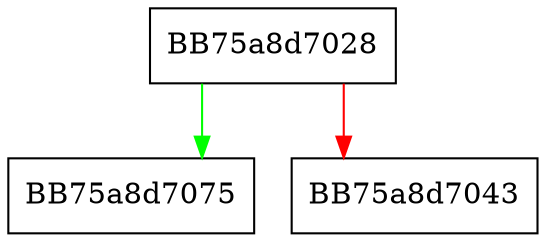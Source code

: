 digraph allocate {
  node [shape="box"];
  graph [splines=ortho];
  BB75a8d7028 -> BB75a8d7075 [color="green"];
  BB75a8d7028 -> BB75a8d7043 [color="red"];
}